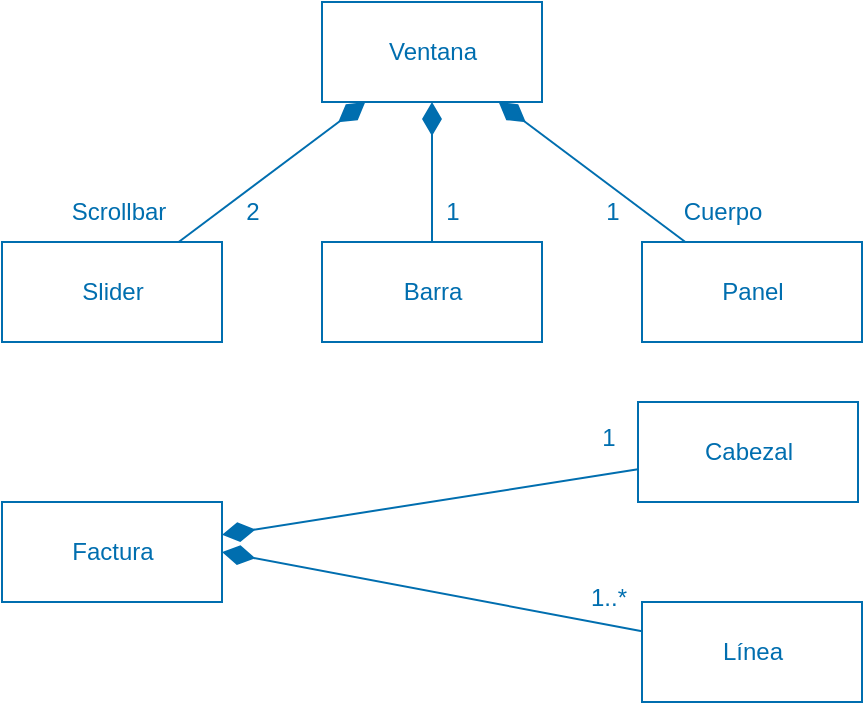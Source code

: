 <mxfile>
    <diagram id="WIGfXo_cTPzU5yUJFC0T" name="Page-1">
        <mxGraphModel dx="640" dy="540" grid="1" gridSize="10" guides="1" tooltips="1" connect="1" arrows="1" fold="1" page="1" pageScale="1" pageWidth="850" pageHeight="1100" math="0" shadow="0">
            <root>
                <mxCell id="0"/>
                <mxCell id="1" parent="0"/>
                <mxCell id="2" value="Factura" style="html=1;fillColor=none;fontColor=#006EAF;strokeColor=#006EAF;" vertex="1" parent="1">
                    <mxGeometry x="40" y="290" width="110" height="50" as="geometry"/>
                </mxCell>
                <mxCell id="3" value="Línea" style="html=1;fillColor=none;fontColor=#006EAF;strokeColor=#006EAF;" vertex="1" parent="1">
                    <mxGeometry x="360" y="340" width="110" height="50" as="geometry"/>
                </mxCell>
                <mxCell id="4" value="" style="endArrow=none;html=1;endSize=12;startArrow=diamondThin;startSize=14;startFill=1;align=left;verticalAlign=bottom;exitX=1;exitY=0.5;exitDx=0;exitDy=0;endFill=0;strokeColor=#006EAF;fontColor=#006EAF;" edge="1" parent="1" source="2" target="3">
                    <mxGeometry x="-1" y="3" relative="1" as="geometry">
                        <mxPoint x="113" y="310" as="sourcePoint"/>
                        <mxPoint x="273" y="310" as="targetPoint"/>
                    </mxGeometry>
                </mxCell>
                <mxCell id="5" value="1..*" style="text;html=1;align=center;verticalAlign=middle;resizable=0;points=[];autosize=1;strokeColor=none;fillColor=none;fontColor=#006EAF;" vertex="1" parent="1">
                    <mxGeometry x="323" y="323" width="40" height="30" as="geometry"/>
                </mxCell>
                <mxCell id="6" value="Cabezal" style="html=1;fillColor=none;fontColor=#006EAF;strokeColor=#006EAF;" vertex="1" parent="1">
                    <mxGeometry x="358" y="240" width="110" height="50" as="geometry"/>
                </mxCell>
                <mxCell id="7" value="1" style="text;html=1;align=center;verticalAlign=middle;resizable=0;points=[];autosize=1;strokeColor=none;fillColor=none;fontColor=#006EAF;" vertex="1" parent="1">
                    <mxGeometry x="328" y="243" width="30" height="30" as="geometry"/>
                </mxCell>
                <mxCell id="8" value="" style="endArrow=none;html=1;endSize=12;startArrow=diamondThin;startSize=14;startFill=1;align=left;verticalAlign=bottom;endFill=0;strokeColor=#006EAF;fontColor=#006EAF;rounded=1;" edge="1" parent="1" source="2" target="6">
                    <mxGeometry relative="1" as="geometry">
                        <mxPoint x="153" y="325" as="sourcePoint"/>
                        <mxPoint x="370" y="325" as="targetPoint"/>
                    </mxGeometry>
                </mxCell>
                <mxCell id="10" value="Ventana" style="html=1;fillColor=none;fontColor=#006EAF;strokeColor=#006EAF;" vertex="1" parent="1">
                    <mxGeometry x="200" y="40" width="110" height="50" as="geometry"/>
                </mxCell>
                <mxCell id="11" value="Slider" style="html=1;fillColor=none;fontColor=#006EAF;strokeColor=#006EAF;" vertex="1" parent="1">
                    <mxGeometry x="40" y="160" width="110" height="50" as="geometry"/>
                </mxCell>
                <mxCell id="12" value="Barra" style="html=1;fillColor=none;fontColor=#006EAF;strokeColor=#006EAF;" vertex="1" parent="1">
                    <mxGeometry x="200" y="160" width="110" height="50" as="geometry"/>
                </mxCell>
                <mxCell id="13" value="Panel" style="html=1;fillColor=none;fontColor=#006EAF;strokeColor=#006EAF;" vertex="1" parent="1">
                    <mxGeometry x="360" y="160" width="110" height="50" as="geometry"/>
                </mxCell>
                <mxCell id="14" value="" style="endArrow=none;html=1;endSize=12;startArrow=diamondThin;startSize=14;startFill=1;align=left;verticalAlign=bottom;endFill=0;strokeColor=#006EAF;fontColor=#006EAF;rounded=1;" edge="1" parent="1" source="10" target="11">
                    <mxGeometry relative="1" as="geometry">
                        <mxPoint x="110" y="370" as="sourcePoint"/>
                        <mxPoint x="377" y="315" as="targetPoint"/>
                    </mxGeometry>
                </mxCell>
                <mxCell id="15" value="" style="endArrow=none;html=1;endSize=12;startArrow=diamondThin;startSize=14;startFill=1;align=left;verticalAlign=bottom;endFill=0;strokeColor=#006EAF;fontColor=#006EAF;rounded=1;" edge="1" parent="1" source="10" target="12">
                    <mxGeometry relative="1" as="geometry">
                        <mxPoint x="231.667" y="100" as="sourcePoint"/>
                        <mxPoint x="138.333" y="170" as="targetPoint"/>
                    </mxGeometry>
                </mxCell>
                <mxCell id="16" value="" style="endArrow=none;html=1;endSize=12;startArrow=diamondThin;startSize=14;startFill=1;align=left;verticalAlign=bottom;endFill=0;strokeColor=#006EAF;fontColor=#006EAF;rounded=1;" edge="1" parent="1" source="10" target="13">
                    <mxGeometry relative="1" as="geometry">
                        <mxPoint x="265" y="100" as="sourcePoint"/>
                        <mxPoint x="265" y="170" as="targetPoint"/>
                    </mxGeometry>
                </mxCell>
                <mxCell id="17" value="2" style="text;html=1;align=center;verticalAlign=middle;resizable=0;points=[];autosize=1;strokeColor=none;fillColor=none;fontColor=#006EAF;" vertex="1" parent="1">
                    <mxGeometry x="150" y="130" width="30" height="30" as="geometry"/>
                </mxCell>
                <mxCell id="18" value="1" style="text;html=1;align=center;verticalAlign=middle;resizable=0;points=[];autosize=1;strokeColor=none;fillColor=none;fontColor=#006EAF;" vertex="1" parent="1">
                    <mxGeometry x="250" y="130" width="30" height="30" as="geometry"/>
                </mxCell>
                <mxCell id="19" value="1" style="text;html=1;align=center;verticalAlign=middle;resizable=0;points=[];autosize=1;strokeColor=none;fillColor=none;fontColor=#006EAF;" vertex="1" parent="1">
                    <mxGeometry x="330" y="130" width="30" height="30" as="geometry"/>
                </mxCell>
                <mxCell id="20" value="Scrollbar" style="text;html=1;align=center;verticalAlign=middle;resizable=0;points=[];autosize=1;strokeColor=none;fillColor=none;fontColor=#006EAF;" vertex="1" parent="1">
                    <mxGeometry x="63" y="130" width="70" height="30" as="geometry"/>
                </mxCell>
                <mxCell id="21" value="Cuerpo" style="text;html=1;align=center;verticalAlign=middle;resizable=0;points=[];autosize=1;strokeColor=none;fillColor=none;fontColor=#006EAF;" vertex="1" parent="1">
                    <mxGeometry x="370" y="130" width="60" height="30" as="geometry"/>
                </mxCell>
            </root>
        </mxGraphModel>
    </diagram>
</mxfile>